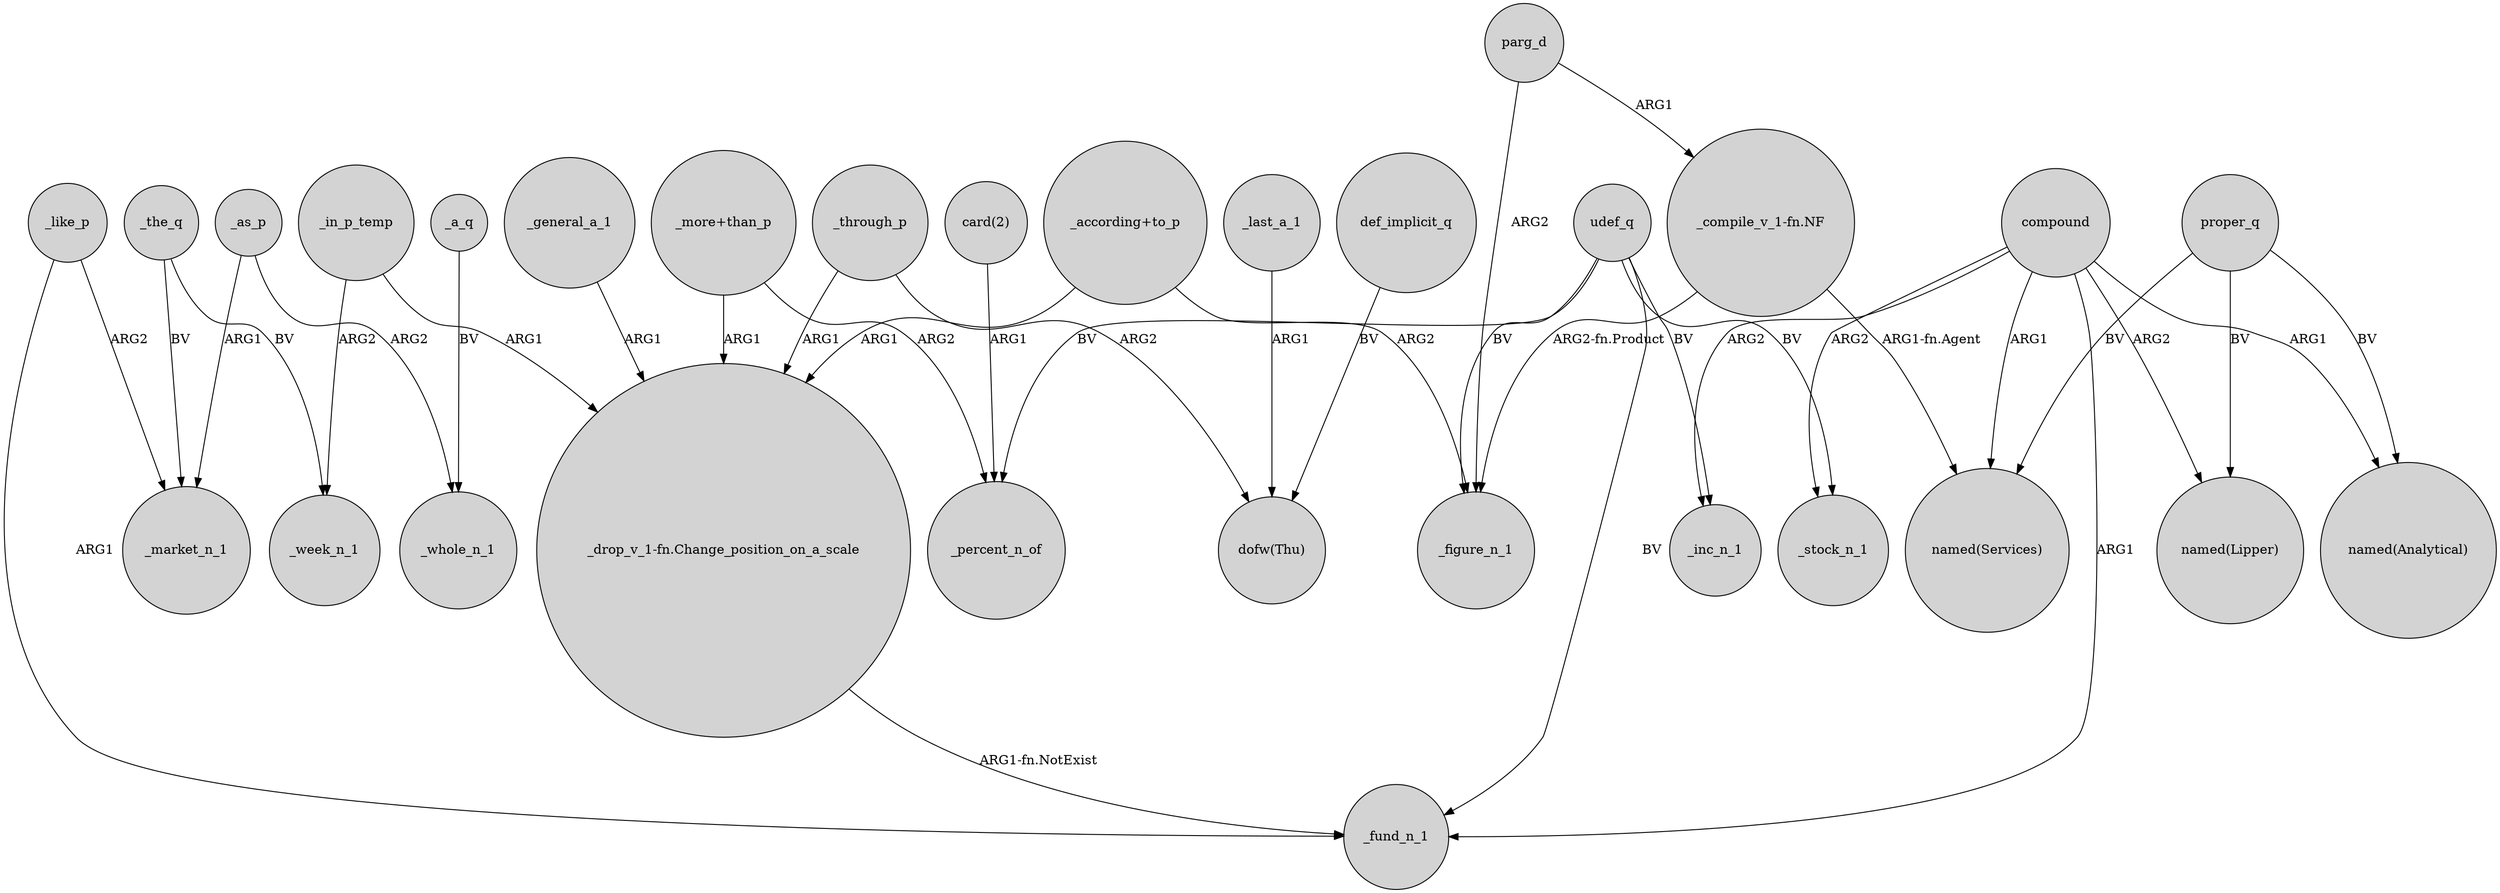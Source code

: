 digraph {
	node [shape=circle style=filled]
	udef_q -> _inc_n_1 [label=BV]
	_through_p -> "dofw(Thu)" [label=ARG2]
	_like_p -> _market_n_1 [label=ARG2]
	_like_p -> _fund_n_1 [label=ARG1]
	compound -> "named(Services)" [label=ARG1]
	_in_p_temp -> _week_n_1 [label=ARG2]
	"card(2)" -> _percent_n_of [label=ARG1]
	"_drop_v_1-fn.Change_position_on_a_scale" -> _fund_n_1 [label="ARG1-fn.NotExist"]
	proper_q -> "named(Lipper)" [label=BV]
	compound -> "named(Lipper)" [label=ARG2]
	_through_p -> "_drop_v_1-fn.Change_position_on_a_scale" [label=ARG1]
	proper_q -> "named(Services)" [label=BV]
	proper_q -> "named(Analytical)" [label=BV]
	_last_a_1 -> "dofw(Thu)" [label=ARG1]
	_as_p -> _whole_n_1 [label=ARG2]
	parg_d -> "_compile_v_1-fn.NF" [label=ARG1]
	_in_p_temp -> "_drop_v_1-fn.Change_position_on_a_scale" [label=ARG1]
	compound -> _stock_n_1 [label=ARG2]
	"_more+than_p" -> _percent_n_of [label=ARG2]
	"_compile_v_1-fn.NF" -> _figure_n_1 [label="ARG2-fn.Product"]
	udef_q -> _stock_n_1 [label=BV]
	def_implicit_q -> "dofw(Thu)" [label=BV]
	"_according+to_p" -> _figure_n_1 [label=ARG2]
	_general_a_1 -> "_drop_v_1-fn.Change_position_on_a_scale" [label=ARG1]
	_a_q -> _whole_n_1 [label=BV]
	_the_q -> _week_n_1 [label=BV]
	udef_q -> _fund_n_1 [label=BV]
	udef_q -> _figure_n_1 [label=BV]
	"_according+to_p" -> "_drop_v_1-fn.Change_position_on_a_scale" [label=ARG1]
	_as_p -> _market_n_1 [label=ARG1]
	udef_q -> _percent_n_of [label=BV]
	_the_q -> _market_n_1 [label=BV]
	"_more+than_p" -> "_drop_v_1-fn.Change_position_on_a_scale" [label=ARG1]
	compound -> _inc_n_1 [label=ARG2]
	parg_d -> _figure_n_1 [label=ARG2]
	"_compile_v_1-fn.NF" -> "named(Services)" [label="ARG1-fn.Agent"]
	compound -> _fund_n_1 [label=ARG1]
	compound -> "named(Analytical)" [label=ARG1]
}
